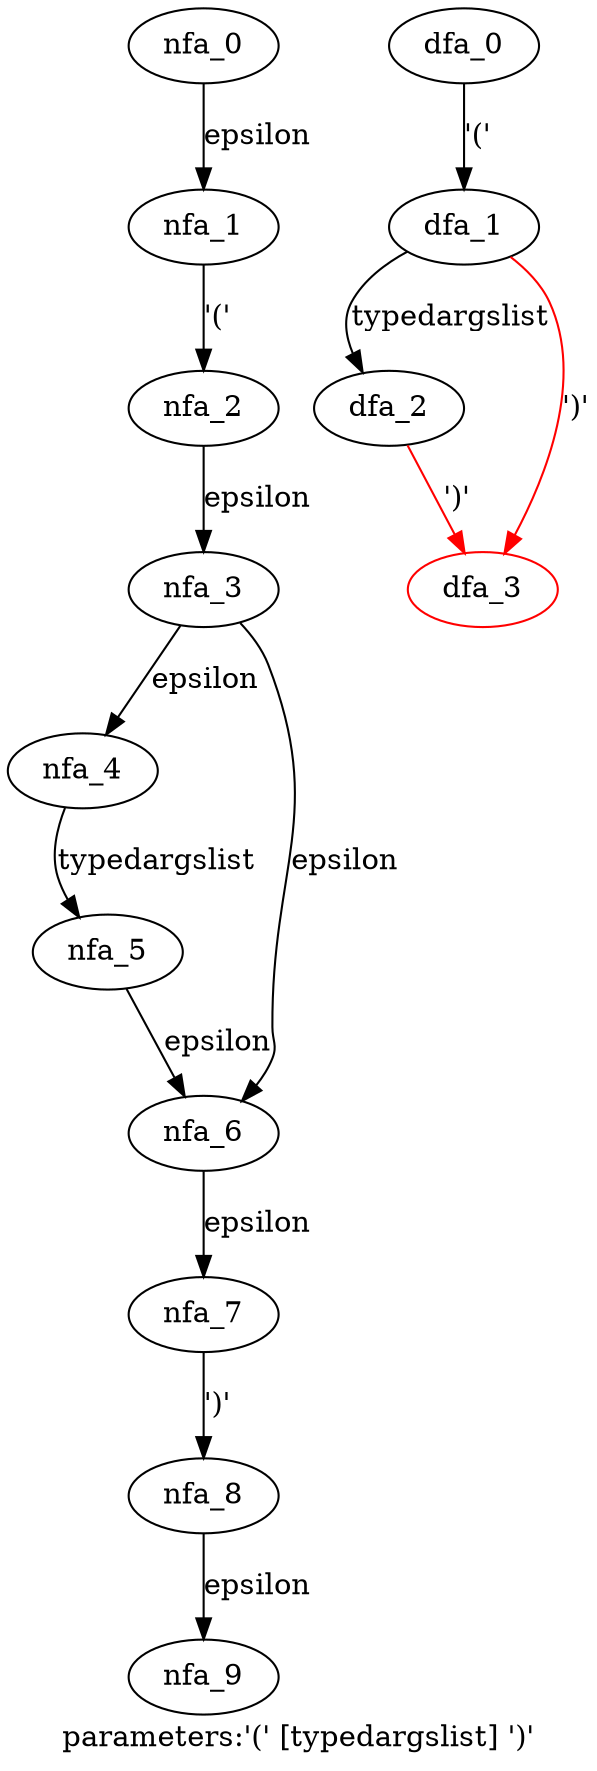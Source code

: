 digraph parameters {
 graph[label="parameters:'(' [typedargslist] ')'"]
 subgraph parameters_nfa {
  nfa_0->nfa_1[label="epsilon"]
  nfa_1->nfa_2[label="'('"]
  nfa_2->nfa_3[label="epsilon"]
  nfa_3->nfa_4[label="epsilon"]
  nfa_4->nfa_5[label="typedargslist"]
  nfa_5->nfa_6[label="epsilon"]
  nfa_6->nfa_7[label="epsilon"]
  nfa_7->nfa_8[label="')'"]
  nfa_8->nfa_9[label="epsilon"]
  nfa_3->nfa_6[label="epsilon"]
  }
 subgraph parameters_dfa {
  dfa_0->dfa_1[label="'('"]
  dfa_1->dfa_2[label="typedargslist"]
  dfa_2->dfa_3[label="')'",color=red]
  dfa_1->dfa_3[label="')'",color=red]
  dfa_3[color=red]
  }
}
